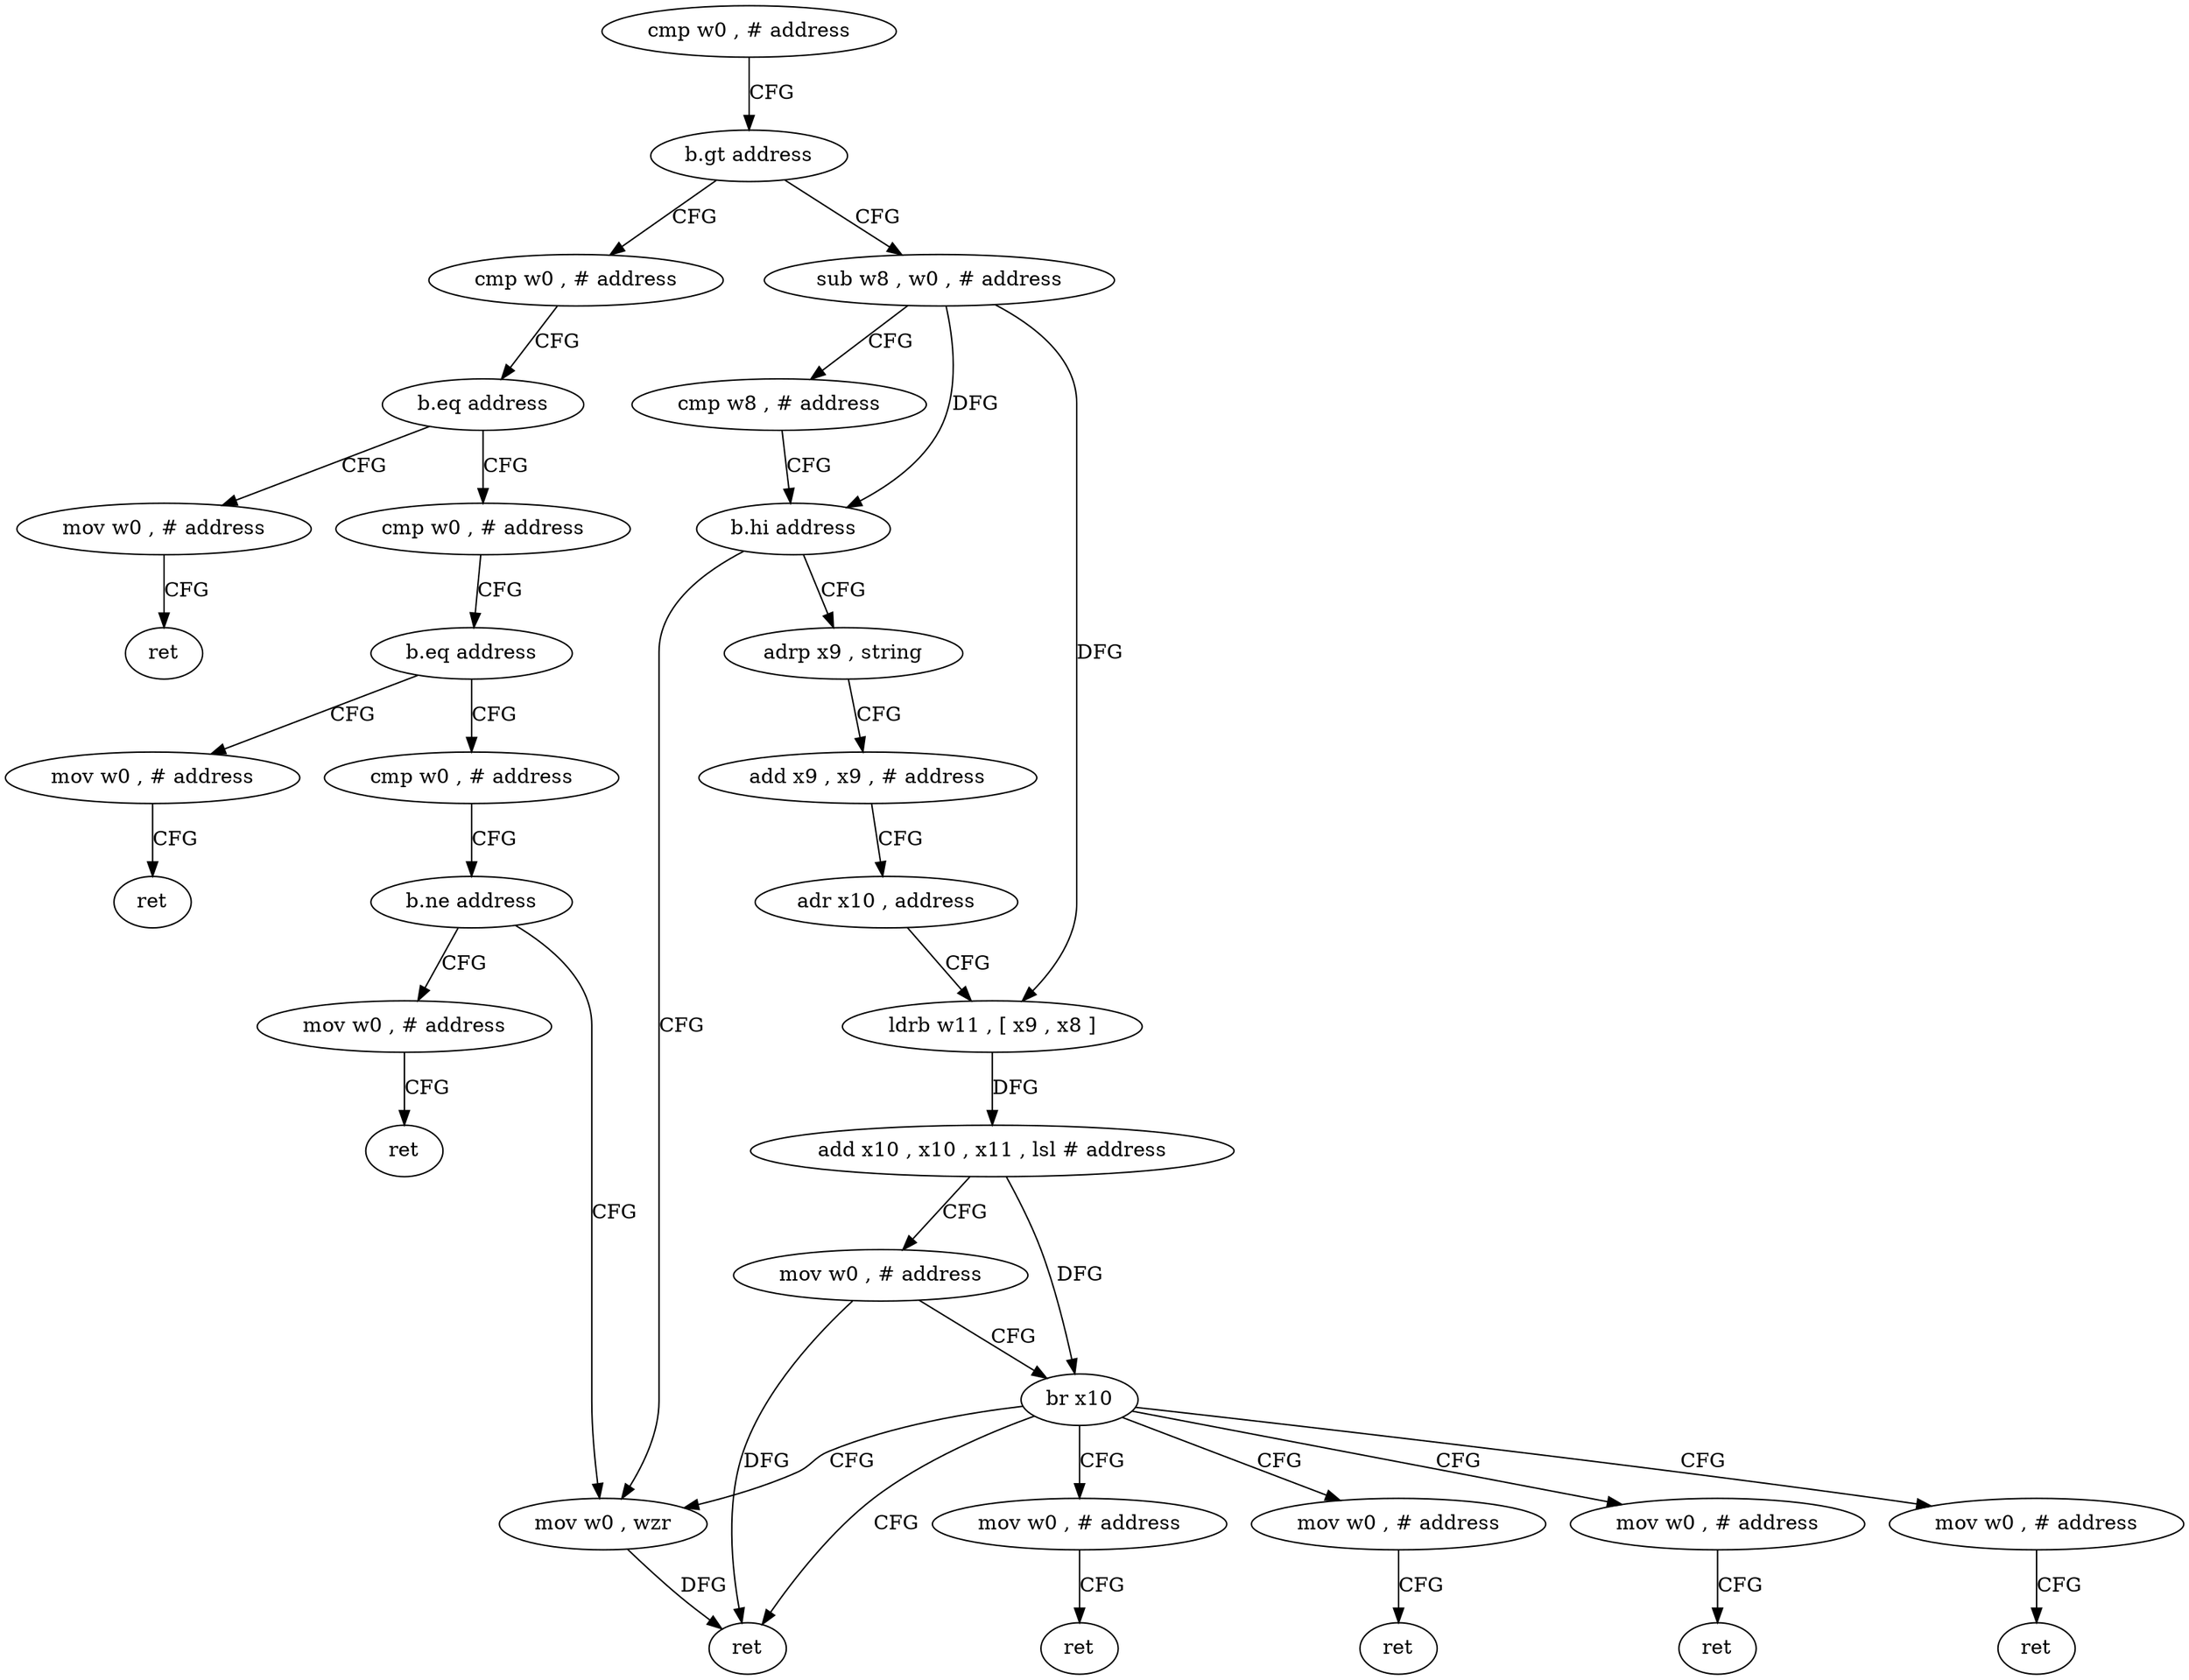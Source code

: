 digraph "func" {
"4220124" [label = "cmp w0 , # address" ]
"4220128" [label = "b.gt address" ]
"4220180" [label = "cmp w0 , # address" ]
"4220132" [label = "sub w8 , w0 , # address" ]
"4220184" [label = "b.eq address" ]
"4220236" [label = "mov w0 , # address" ]
"4220188" [label = "cmp w0 , # address" ]
"4220136" [label = "cmp w8 , # address" ]
"4220140" [label = "b.hi address" ]
"4220252" [label = "mov w0 , wzr" ]
"4220144" [label = "adrp x9 , string" ]
"4220240" [label = "ret" ]
"4220192" [label = "b.eq address" ]
"4220244" [label = "mov w0 , # address" ]
"4220196" [label = "cmp w0 , # address" ]
"4220256" [label = "ret" ]
"4220148" [label = "add x9 , x9 , # address" ]
"4220152" [label = "adr x10 , address" ]
"4220156" [label = "ldrb w11 , [ x9 , x8 ]" ]
"4220160" [label = "add x10 , x10 , x11 , lsl # address" ]
"4220164" [label = "mov w0 , # address" ]
"4220168" [label = "br x10" ]
"4220172" [label = "mov w0 , # address" ]
"4220212" [label = "mov w0 , # address" ]
"4220220" [label = "mov w0 , # address" ]
"4220228" [label = "mov w0 , # address" ]
"4220248" [label = "ret" ]
"4220200" [label = "b.ne address" ]
"4220204" [label = "mov w0 , # address" ]
"4220176" [label = "ret" ]
"4220216" [label = "ret" ]
"4220224" [label = "ret" ]
"4220232" [label = "ret" ]
"4220208" [label = "ret" ]
"4220124" -> "4220128" [ label = "CFG" ]
"4220128" -> "4220180" [ label = "CFG" ]
"4220128" -> "4220132" [ label = "CFG" ]
"4220180" -> "4220184" [ label = "CFG" ]
"4220132" -> "4220136" [ label = "CFG" ]
"4220132" -> "4220140" [ label = "DFG" ]
"4220132" -> "4220156" [ label = "DFG" ]
"4220184" -> "4220236" [ label = "CFG" ]
"4220184" -> "4220188" [ label = "CFG" ]
"4220236" -> "4220240" [ label = "CFG" ]
"4220188" -> "4220192" [ label = "CFG" ]
"4220136" -> "4220140" [ label = "CFG" ]
"4220140" -> "4220252" [ label = "CFG" ]
"4220140" -> "4220144" [ label = "CFG" ]
"4220252" -> "4220256" [ label = "DFG" ]
"4220144" -> "4220148" [ label = "CFG" ]
"4220192" -> "4220244" [ label = "CFG" ]
"4220192" -> "4220196" [ label = "CFG" ]
"4220244" -> "4220248" [ label = "CFG" ]
"4220196" -> "4220200" [ label = "CFG" ]
"4220148" -> "4220152" [ label = "CFG" ]
"4220152" -> "4220156" [ label = "CFG" ]
"4220156" -> "4220160" [ label = "DFG" ]
"4220160" -> "4220164" [ label = "CFG" ]
"4220160" -> "4220168" [ label = "DFG" ]
"4220164" -> "4220168" [ label = "CFG" ]
"4220164" -> "4220256" [ label = "DFG" ]
"4220168" -> "4220172" [ label = "CFG" ]
"4220168" -> "4220212" [ label = "CFG" ]
"4220168" -> "4220220" [ label = "CFG" ]
"4220168" -> "4220228" [ label = "CFG" ]
"4220168" -> "4220252" [ label = "CFG" ]
"4220168" -> "4220256" [ label = "CFG" ]
"4220172" -> "4220176" [ label = "CFG" ]
"4220212" -> "4220216" [ label = "CFG" ]
"4220220" -> "4220224" [ label = "CFG" ]
"4220228" -> "4220232" [ label = "CFG" ]
"4220200" -> "4220252" [ label = "CFG" ]
"4220200" -> "4220204" [ label = "CFG" ]
"4220204" -> "4220208" [ label = "CFG" ]
}

